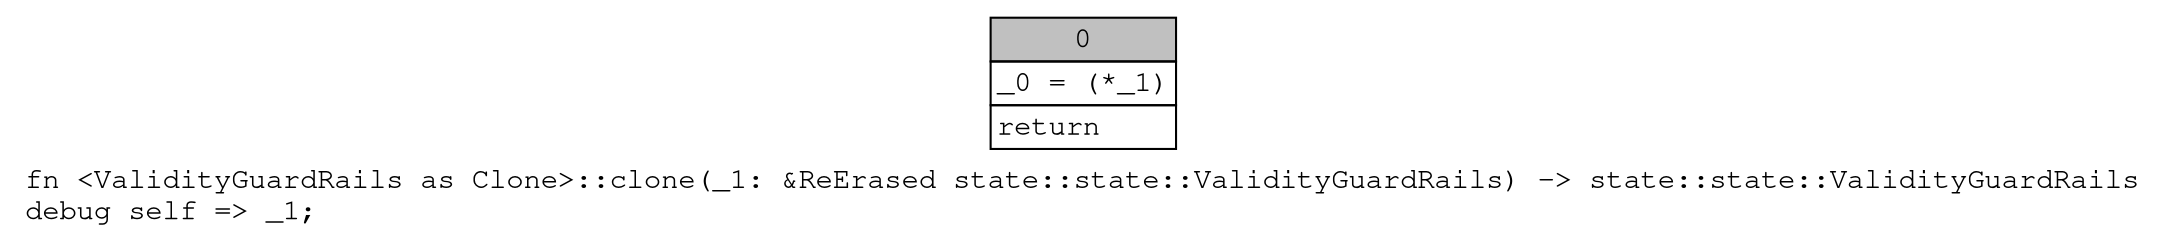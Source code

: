 digraph Mir_0_18225 {
    graph [fontname="Courier, monospace"];
    node [fontname="Courier, monospace"];
    edge [fontname="Courier, monospace"];
    label=<fn &lt;ValidityGuardRails as Clone&gt;::clone(_1: &amp;ReErased state::state::ValidityGuardRails) -&gt; state::state::ValidityGuardRails<br align="left"/>debug self =&gt; _1;<br align="left"/>>;
    bb0__0_18225 [shape="none", label=<<table border="0" cellborder="1" cellspacing="0"><tr><td bgcolor="gray" align="center" colspan="1">0</td></tr><tr><td align="left" balign="left">_0 = (*_1)<br/></td></tr><tr><td align="left">return</td></tr></table>>];
}
